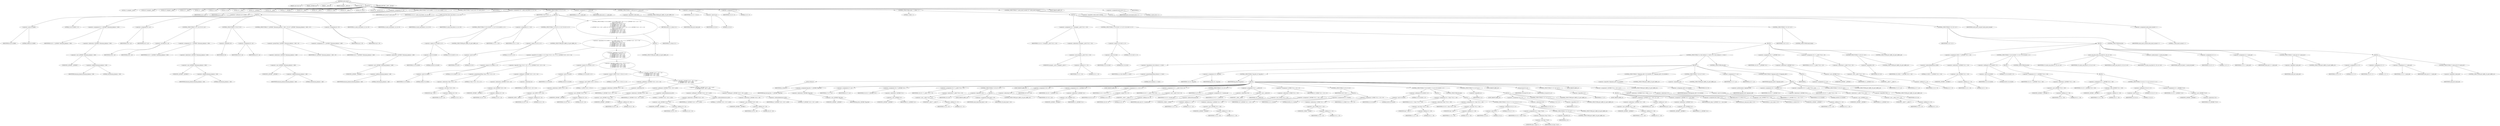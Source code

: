 digraph cache_insert {  
"1000118" [label = "(METHOD,cache_insert)" ]
"1000119" [label = "(PARAM,const char *a1)" ]
"1000120" [label = "(PARAM,_DWORD *a2)" ]
"1000121" [label = "(PARAM,__int64 a3)" ]
"1000122" [label = "(PARAM,unsigned __int64 a4)" ]
"1000123" [label = "(PARAM,int a5)" ]
"1000124" [label = "(BLOCK,,)" ]
"1000125" [label = "(LOCAL,v5: unsigned __int16)" ]
"1000126" [label = "(LOCAL,v8: unsigned __int64)" ]
"1000127" [label = "(LOCAL,v9: unsigned __int64)" ]
"1000128" [label = "(LOCAL,v10: __int64)" ]
"1000129" [label = "(LOCAL,v11: __int64)" ]
"1000130" [label = "(LOCAL,v12: int)" ]
"1000131" [label = "(LOCAL,v13: int)" ]
"1000132" [label = "(LOCAL,v14: __int64)" ]
"1000133" [label = "(LOCAL,v15: _QWORD *)" ]
"1000134" [label = "(LOCAL,v16: __int64)" ]
"1000135" [label = "(LOCAL,v17: _OWORD *)" ]
"1000136" [label = "(LOCAL,v18: __int64)" ]
"1000137" [label = "(LOCAL,v19: __int64 *)" ]
"1000138" [label = "(LOCAL,v21: bool)" ]
"1000139" [label = "(LOCAL,v22: __int64 *)" ]
"1000140" [label = "(LOCAL,v23: char *)" ]
"1000141" [label = "(LOCAL,v25: __int128 [ 4 ])" ]
"1000142" [label = "(<operator>.assignment,v5 = a5)" ]
"1000143" [label = "(IDENTIFIER,v5,v5 = a5)" ]
"1000144" [label = "(IDENTIFIER,a5,v5 = a5)" ]
"1000145" [label = "(CONTROL_STRUCTURE,if ( (a5 & 0x980) != 0 ),if ( (a5 & 0x980) != 0 ))" ]
"1000146" [label = "(<operator>.notEquals,(a5 & 0x980) != 0)" ]
"1000147" [label = "(<operator>.and,a5 & 0x980)" ]
"1000148" [label = "(IDENTIFIER,a5,a5 & 0x980)" ]
"1000149" [label = "(LITERAL,0x980,a5 & 0x980)" ]
"1000150" [label = "(LITERAL,0,(a5 & 0x980) != 0)" ]
"1000151" [label = "(BLOCK,,)" ]
"1000152" [label = "(<operator>.assignment,v8 = *(_QWORD *)(dnsmasq_daemon + 456))" ]
"1000153" [label = "(IDENTIFIER,v8,v8 = *(_QWORD *)(dnsmasq_daemon + 456))" ]
"1000154" [label = "(<operator>.indirection,*(_QWORD *)(dnsmasq_daemon + 456))" ]
"1000155" [label = "(<operator>.cast,(_QWORD *)(dnsmasq_daemon + 456))" ]
"1000156" [label = "(UNKNOWN,_QWORD *,_QWORD *)" ]
"1000157" [label = "(<operator>.addition,dnsmasq_daemon + 456)" ]
"1000158" [label = "(IDENTIFIER,dnsmasq_daemon,dnsmasq_daemon + 456)" ]
"1000159" [label = "(LITERAL,456,dnsmasq_daemon + 456)" ]
"1000160" [label = "(<operator>.assignment,v9 = a4)" ]
"1000161" [label = "(IDENTIFIER,v9,v9 = a4)" ]
"1000162" [label = "(IDENTIFIER,a4,v9 = a4)" ]
"1000163" [label = "(CONTROL_STRUCTURE,if ( v8 < a4 ),if ( v8 < a4 ))" ]
"1000164" [label = "(<operator>.lessThan,v8 < a4)" ]
"1000165" [label = "(IDENTIFIER,v8,v8 < a4)" ]
"1000166" [label = "(IDENTIFIER,a4,v8 < a4)" ]
"1000167" [label = "(<operator>.assignment,v9 = *(_QWORD *)(dnsmasq_daemon + 456))" ]
"1000168" [label = "(IDENTIFIER,v9,v9 = *(_QWORD *)(dnsmasq_daemon + 456))" ]
"1000169" [label = "(<operator>.indirection,*(_QWORD *)(dnsmasq_daemon + 456))" ]
"1000170" [label = "(<operator>.cast,(_QWORD *)(dnsmasq_daemon + 456))" ]
"1000171" [label = "(UNKNOWN,_QWORD *,_QWORD *)" ]
"1000172" [label = "(<operator>.addition,dnsmasq_daemon + 456)" ]
"1000173" [label = "(IDENTIFIER,dnsmasq_daemon,dnsmasq_daemon + 456)" ]
"1000174" [label = "(LITERAL,456,dnsmasq_daemon + 456)" ]
"1000175" [label = "(CONTROL_STRUCTURE,if ( !v8 ),if ( !v8 ))" ]
"1000176" [label = "(<operator>.logicalNot,!v8)" ]
"1000177" [label = "(IDENTIFIER,v8,!v8)" ]
"1000178" [label = "(<operator>.assignment,v9 = a4)" ]
"1000179" [label = "(IDENTIFIER,v9,v9 = a4)" ]
"1000180" [label = "(IDENTIFIER,a4,v9 = a4)" ]
"1000181" [label = "(CONTROL_STRUCTURE,if ( *(_QWORD *)(dnsmasq_daemon + 448) > v9 ),if ( *(_QWORD *)(dnsmasq_daemon + 448) > v9 ))" ]
"1000182" [label = "(<operator>.greaterThan,*(_QWORD *)(dnsmasq_daemon + 448) > v9)" ]
"1000183" [label = "(<operator>.indirection,*(_QWORD *)(dnsmasq_daemon + 448))" ]
"1000184" [label = "(<operator>.cast,(_QWORD *)(dnsmasq_daemon + 448))" ]
"1000185" [label = "(UNKNOWN,_QWORD *,_QWORD *)" ]
"1000186" [label = "(<operator>.addition,dnsmasq_daemon + 448)" ]
"1000187" [label = "(IDENTIFIER,dnsmasq_daemon,dnsmasq_daemon + 448)" ]
"1000188" [label = "(LITERAL,448,dnsmasq_daemon + 448)" ]
"1000189" [label = "(IDENTIFIER,v9,*(_QWORD *)(dnsmasq_daemon + 448) > v9)" ]
"1000190" [label = "(<operator>.assignment,v9 = *(_QWORD *)(dnsmasq_daemon + 448))" ]
"1000191" [label = "(IDENTIFIER,v9,v9 = *(_QWORD *)(dnsmasq_daemon + 448))" ]
"1000192" [label = "(<operator>.indirection,*(_QWORD *)(dnsmasq_daemon + 448))" ]
"1000193" [label = "(<operator>.cast,(_QWORD *)(dnsmasq_daemon + 448))" ]
"1000194" [label = "(UNKNOWN,_QWORD *,_QWORD *)" ]
"1000195" [label = "(<operator>.addition,dnsmasq_daemon + 448)" ]
"1000196" [label = "(IDENTIFIER,dnsmasq_daemon,dnsmasq_daemon + 448)" ]
"1000197" [label = "(LITERAL,448,dnsmasq_daemon + 448)" ]
"1000198" [label = "(<operator>.assignment,a4 = v9)" ]
"1000199" [label = "(IDENTIFIER,a4,a4 = v9)" ]
"1000200" [label = "(IDENTIFIER,v9,a4 = v9)" ]
"1000201" [label = "(CONTROL_STRUCTURE,if ( insert_error ),if ( insert_error ))" ]
"1000202" [label = "(IDENTIFIER,insert_error,if ( insert_error ))" ]
"1000203" [label = "(IDENTIFIER,L,)" ]
"1000204" [label = "(<operator>.assignment,v10 = cache_scan_free(a1, a2, a3, v5))" ]
"1000205" [label = "(IDENTIFIER,v10,v10 = cache_scan_free(a1, a2, a3, v5))" ]
"1000206" [label = "(cache_scan_free,cache_scan_free(a1, a2, a3, v5))" ]
"1000207" [label = "(IDENTIFIER,a1,cache_scan_free(a1, a2, a3, v5))" ]
"1000208" [label = "(IDENTIFIER,a2,cache_scan_free(a1, a2, a3, v5))" ]
"1000209" [label = "(IDENTIFIER,a3,cache_scan_free(a1, a2, a3, v5))" ]
"1000210" [label = "(IDENTIFIER,v5,cache_scan_free(a1, a2, a3, v5))" ]
"1000211" [label = "(CONTROL_STRUCTURE,if ( v10 ),if ( v10 ))" ]
"1000212" [label = "(IDENTIFIER,v10,if ( v10 ))" ]
"1000213" [label = "(BLOCK,,)" ]
"1000214" [label = "(CONTROL_STRUCTURE,if ( (v5 & 0x180) == 0 ),if ( (v5 & 0x180) == 0 ))" ]
"1000215" [label = "(<operator>.equals,(v5 & 0x180) == 0)" ]
"1000216" [label = "(<operator>.and,v5 & 0x180)" ]
"1000217" [label = "(IDENTIFIER,v5,v5 & 0x180)" ]
"1000218" [label = "(LITERAL,0x180,v5 & 0x180)" ]
"1000219" [label = "(LITERAL,0,(v5 & 0x180) == 0)" ]
"1000220" [label = "(CONTROL_STRUCTURE,goto LABEL_43;,goto LABEL_43;)" ]
"1000221" [label = "(<operator>.assignment,v11 = v10)" ]
"1000222" [label = "(IDENTIFIER,v11,v11 = v10)" ]
"1000223" [label = "(IDENTIFIER,v10,v11 = v10)" ]
"1000224" [label = "(CONTROL_STRUCTURE,if ( (v5 & 8) == 0 ),if ( (v5 & 8) == 0 ))" ]
"1000225" [label = "(<operator>.equals,(v5 & 8) == 0)" ]
"1000226" [label = "(<operator>.and,v5 & 8)" ]
"1000227" [label = "(IDENTIFIER,v5,v5 & 8)" ]
"1000228" [label = "(LITERAL,8,v5 & 8)" ]
"1000229" [label = "(LITERAL,0,(v5 & 8) == 0)" ]
"1000230" [label = "(CONTROL_STRUCTURE,goto LABEL_43;,goto LABEL_43;)" ]
"1000231" [label = "(CONTROL_STRUCTURE,if ( ((v5 & 0x80u) == 0 || *(char *)(v10 + 52) >= 0 || *(_DWORD *)(v10 + 24) != *a2)\n      && ((v5 & 0x100) == 0\n       || (*(_BYTE *)(v10 + 53) & 1) == 0\n       || *(_DWORD *)(v10 + 24) != *a2\n       || *(_DWORD *)(v10 + 28) != a2[1]\n       || *(_DWORD *)(v10 + 32) != a2[2]\n       || *(_DWORD *)(v10 + 36) != a2[3]) ),if ( ((v5 & 0x80u) == 0 || *(char *)(v10 + 52) >= 0 || *(_DWORD *)(v10 + 24) != *a2)\n      && ((v5 & 0x100) == 0\n       || (*(_BYTE *)(v10 + 53) & 1) == 0\n       || *(_DWORD *)(v10 + 24) != *a2\n       || *(_DWORD *)(v10 + 28) != a2[1]\n       || *(_DWORD *)(v10 + 32) != a2[2]\n       || *(_DWORD *)(v10 + 36) != a2[3]) ))" ]
"1000232" [label = "(<operator>.logicalAnd,((v5 & 0x80u) == 0 || *(char *)(v10 + 52) >= 0 || *(_DWORD *)(v10 + 24) != *a2)\n      && ((v5 & 0x100) == 0\n       || (*(_BYTE *)(v10 + 53) & 1) == 0\n       || *(_DWORD *)(v10 + 24) != *a2\n       || *(_DWORD *)(v10 + 28) != a2[1]\n       || *(_DWORD *)(v10 + 32) != a2[2]\n       || *(_DWORD *)(v10 + 36) != a2[3]))" ]
"1000233" [label = "(<operator>.logicalOr,(v5 & 0x80u) == 0 || *(char *)(v10 + 52) >= 0 || *(_DWORD *)(v10 + 24) != *a2)" ]
"1000234" [label = "(<operator>.equals,(v5 & 0x80u) == 0)" ]
"1000235" [label = "(<operator>.and,v5 & 0x80u)" ]
"1000236" [label = "(IDENTIFIER,v5,v5 & 0x80u)" ]
"1000237" [label = "(LITERAL,0x80u,v5 & 0x80u)" ]
"1000238" [label = "(LITERAL,0,(v5 & 0x80u) == 0)" ]
"1000239" [label = "(<operator>.logicalOr,*(char *)(v10 + 52) >= 0 || *(_DWORD *)(v10 + 24) != *a2)" ]
"1000240" [label = "(<operator>.greaterEqualsThan,*(char *)(v10 + 52) >= 0)" ]
"1000241" [label = "(<operator>.indirection,*(char *)(v10 + 52))" ]
"1000242" [label = "(<operator>.cast,(char *)(v10 + 52))" ]
"1000243" [label = "(UNKNOWN,char *,char *)" ]
"1000244" [label = "(<operator>.addition,v10 + 52)" ]
"1000245" [label = "(IDENTIFIER,v10,v10 + 52)" ]
"1000246" [label = "(LITERAL,52,v10 + 52)" ]
"1000247" [label = "(LITERAL,0,*(char *)(v10 + 52) >= 0)" ]
"1000248" [label = "(<operator>.notEquals,*(_DWORD *)(v10 + 24) != *a2)" ]
"1000249" [label = "(<operator>.indirection,*(_DWORD *)(v10 + 24))" ]
"1000250" [label = "(<operator>.cast,(_DWORD *)(v10 + 24))" ]
"1000251" [label = "(UNKNOWN,_DWORD *,_DWORD *)" ]
"1000252" [label = "(<operator>.addition,v10 + 24)" ]
"1000253" [label = "(IDENTIFIER,v10,v10 + 24)" ]
"1000254" [label = "(LITERAL,24,v10 + 24)" ]
"1000255" [label = "(<operator>.indirection,*a2)" ]
"1000256" [label = "(IDENTIFIER,a2,*(_DWORD *)(v10 + 24) != *a2)" ]
"1000257" [label = "(<operator>.logicalOr,(v5 & 0x100) == 0\n       || (*(_BYTE *)(v10 + 53) & 1) == 0\n       || *(_DWORD *)(v10 + 24) != *a2\n       || *(_DWORD *)(v10 + 28) != a2[1]\n       || *(_DWORD *)(v10 + 32) != a2[2]\n       || *(_DWORD *)(v10 + 36) != a2[3])" ]
"1000258" [label = "(<operator>.equals,(v5 & 0x100) == 0)" ]
"1000259" [label = "(<operator>.and,v5 & 0x100)" ]
"1000260" [label = "(IDENTIFIER,v5,v5 & 0x100)" ]
"1000261" [label = "(LITERAL,0x100,v5 & 0x100)" ]
"1000262" [label = "(LITERAL,0,(v5 & 0x100) == 0)" ]
"1000263" [label = "(<operator>.logicalOr,(*(_BYTE *)(v10 + 53) & 1) == 0\n       || *(_DWORD *)(v10 + 24) != *a2\n       || *(_DWORD *)(v10 + 28) != a2[1]\n       || *(_DWORD *)(v10 + 32) != a2[2]\n       || *(_DWORD *)(v10 + 36) != a2[3])" ]
"1000264" [label = "(<operator>.equals,(*(_BYTE *)(v10 + 53) & 1) == 0)" ]
"1000265" [label = "(<operator>.and,*(_BYTE *)(v10 + 53) & 1)" ]
"1000266" [label = "(<operator>.indirection,*(_BYTE *)(v10 + 53))" ]
"1000267" [label = "(<operator>.cast,(_BYTE *)(v10 + 53))" ]
"1000268" [label = "(UNKNOWN,_BYTE *,_BYTE *)" ]
"1000269" [label = "(<operator>.addition,v10 + 53)" ]
"1000270" [label = "(IDENTIFIER,v10,v10 + 53)" ]
"1000271" [label = "(LITERAL,53,v10 + 53)" ]
"1000272" [label = "(LITERAL,1,*(_BYTE *)(v10 + 53) & 1)" ]
"1000273" [label = "(LITERAL,0,(*(_BYTE *)(v10 + 53) & 1) == 0)" ]
"1000274" [label = "(<operator>.logicalOr,*(_DWORD *)(v10 + 24) != *a2\n       || *(_DWORD *)(v10 + 28) != a2[1]\n       || *(_DWORD *)(v10 + 32) != a2[2]\n       || *(_DWORD *)(v10 + 36) != a2[3])" ]
"1000275" [label = "(<operator>.notEquals,*(_DWORD *)(v10 + 24) != *a2)" ]
"1000276" [label = "(<operator>.indirection,*(_DWORD *)(v10 + 24))" ]
"1000277" [label = "(<operator>.cast,(_DWORD *)(v10 + 24))" ]
"1000278" [label = "(UNKNOWN,_DWORD *,_DWORD *)" ]
"1000279" [label = "(<operator>.addition,v10 + 24)" ]
"1000280" [label = "(IDENTIFIER,v10,v10 + 24)" ]
"1000281" [label = "(LITERAL,24,v10 + 24)" ]
"1000282" [label = "(<operator>.indirection,*a2)" ]
"1000283" [label = "(IDENTIFIER,a2,*(_DWORD *)(v10 + 24) != *a2)" ]
"1000284" [label = "(<operator>.logicalOr,*(_DWORD *)(v10 + 28) != a2[1]\n       || *(_DWORD *)(v10 + 32) != a2[2]\n       || *(_DWORD *)(v10 + 36) != a2[3])" ]
"1000285" [label = "(<operator>.notEquals,*(_DWORD *)(v10 + 28) != a2[1])" ]
"1000286" [label = "(<operator>.indirection,*(_DWORD *)(v10 + 28))" ]
"1000287" [label = "(<operator>.cast,(_DWORD *)(v10 + 28))" ]
"1000288" [label = "(UNKNOWN,_DWORD *,_DWORD *)" ]
"1000289" [label = "(<operator>.addition,v10 + 28)" ]
"1000290" [label = "(IDENTIFIER,v10,v10 + 28)" ]
"1000291" [label = "(LITERAL,28,v10 + 28)" ]
"1000292" [label = "(<operator>.indirectIndexAccess,a2[1])" ]
"1000293" [label = "(IDENTIFIER,a2,*(_DWORD *)(v10 + 28) != a2[1])" ]
"1000294" [label = "(LITERAL,1,*(_DWORD *)(v10 + 28) != a2[1])" ]
"1000295" [label = "(<operator>.logicalOr,*(_DWORD *)(v10 + 32) != a2[2]\n       || *(_DWORD *)(v10 + 36) != a2[3])" ]
"1000296" [label = "(<operator>.notEquals,*(_DWORD *)(v10 + 32) != a2[2])" ]
"1000297" [label = "(<operator>.indirection,*(_DWORD *)(v10 + 32))" ]
"1000298" [label = "(<operator>.cast,(_DWORD *)(v10 + 32))" ]
"1000299" [label = "(UNKNOWN,_DWORD *,_DWORD *)" ]
"1000300" [label = "(<operator>.addition,v10 + 32)" ]
"1000301" [label = "(IDENTIFIER,v10,v10 + 32)" ]
"1000302" [label = "(LITERAL,32,v10 + 32)" ]
"1000303" [label = "(<operator>.indirectIndexAccess,a2[2])" ]
"1000304" [label = "(IDENTIFIER,a2,*(_DWORD *)(v10 + 32) != a2[2])" ]
"1000305" [label = "(LITERAL,2,*(_DWORD *)(v10 + 32) != a2[2])" ]
"1000306" [label = "(<operator>.notEquals,*(_DWORD *)(v10 + 36) != a2[3])" ]
"1000307" [label = "(<operator>.indirection,*(_DWORD *)(v10 + 36))" ]
"1000308" [label = "(<operator>.cast,(_DWORD *)(v10 + 36))" ]
"1000309" [label = "(UNKNOWN,_DWORD *,_DWORD *)" ]
"1000310" [label = "(<operator>.addition,v10 + 36)" ]
"1000311" [label = "(IDENTIFIER,v10,v10 + 36)" ]
"1000312" [label = "(LITERAL,36,v10 + 36)" ]
"1000313" [label = "(<operator>.indirectIndexAccess,a2[3])" ]
"1000314" [label = "(IDENTIFIER,a2,*(_DWORD *)(v10 + 36) != a2[3])" ]
"1000315" [label = "(LITERAL,3,*(_DWORD *)(v10 + 36) != a2[3])" ]
"1000316" [label = "(BLOCK,,)" ]
"1000317" [label = "(CONTROL_STRUCTURE,goto LABEL_43;,goto LABEL_43;)" ]
"1000318" [label = "(RETURN,return v11;,return v11;)" ]
"1000319" [label = "(IDENTIFIER,v11,return v11;)" ]
"1000320" [label = "(<operator>.assignment,v11 = cache_tail)" ]
"1000321" [label = "(IDENTIFIER,v11,v11 = cache_tail)" ]
"1000322" [label = "(IDENTIFIER,cache_tail,v11 = cache_tail)" ]
"1000323" [label = "(CONTROL_STRUCTURE,if ( !cache_tail ),if ( !cache_tail ))" ]
"1000324" [label = "(<operator>.logicalNot,!cache_tail)" ]
"1000325" [label = "(IDENTIFIER,cache_tail,!cache_tail)" ]
"1000326" [label = "(CONTROL_STRUCTURE,goto LABEL_43;,goto LABEL_43;)" ]
"1000327" [label = "(<operator>.assignment,v12 = v5 & 4)" ]
"1000328" [label = "(IDENTIFIER,v12,v12 = v5 & 4)" ]
"1000329" [label = "(<operator>.and,v5 & 4)" ]
"1000330" [label = "(IDENTIFIER,v5,v5 & 4)" ]
"1000331" [label = "(LITERAL,4,v5 & 4)" ]
"1000332" [label = "(<operator>.assignment,v13 = 0)" ]
"1000333" [label = "(IDENTIFIER,v13,v13 = 0)" ]
"1000334" [label = "(LITERAL,0,v13 = 0)" ]
"1000335" [label = "(CONTROL_STRUCTURE,while ( 1 ),while ( 1 ))" ]
"1000336" [label = "(LITERAL,1,while ( 1 ))" ]
"1000337" [label = "(BLOCK,,)" ]
"1000338" [label = "(<operator>.assignment,v14 = *(unsigned __int16 *)(v11 + 52))" ]
"1000339" [label = "(IDENTIFIER,v14,v14 = *(unsigned __int16 *)(v11 + 52))" ]
"1000340" [label = "(<operator>.indirection,*(unsigned __int16 *)(v11 + 52))" ]
"1000341" [label = "(<operator>.cast,(unsigned __int16 *)(v11 + 52))" ]
"1000342" [label = "(UNKNOWN,unsigned __int16 *,unsigned __int16 *)" ]
"1000343" [label = "(<operator>.addition,v11 + 52)" ]
"1000344" [label = "(IDENTIFIER,v11,v11 + 52)" ]
"1000345" [label = "(LITERAL,52,v11 + 52)" ]
"1000346" [label = "(CONTROL_STRUCTURE,if ( (v14 & 0xC) == 0 ),if ( (v14 & 0xC) == 0 ))" ]
"1000347" [label = "(<operator>.equals,(v14 & 0xC) == 0)" ]
"1000348" [label = "(<operator>.and,v14 & 0xC)" ]
"1000349" [label = "(IDENTIFIER,v14,v14 & 0xC)" ]
"1000350" [label = "(LITERAL,0xC,v14 & 0xC)" ]
"1000351" [label = "(LITERAL,0,(v14 & 0xC) == 0)" ]
"1000352" [label = "(BLOCK,,)" ]
"1000353" [label = "(CONTROL_STRUCTURE,if ( a1 && strlen(a1) >= 0x32 ),if ( a1 && strlen(a1) >= 0x32 ))" ]
"1000354" [label = "(<operator>.logicalAnd,a1 && strlen(a1) >= 0x32)" ]
"1000355" [label = "(IDENTIFIER,a1,a1 && strlen(a1) >= 0x32)" ]
"1000356" [label = "(<operator>.greaterEqualsThan,strlen(a1) >= 0x32)" ]
"1000357" [label = "(strlen,strlen(a1))" ]
"1000358" [label = "(IDENTIFIER,a1,strlen(a1))" ]
"1000359" [label = "(LITERAL,0x32,strlen(a1) >= 0x32)" ]
"1000360" [label = "(BLOCK,,)" ]
"1000361" [label = "(<operator>.assignment,v16 = big_free)" ]
"1000362" [label = "(IDENTIFIER,v16,v16 = big_free)" ]
"1000363" [label = "(IDENTIFIER,big_free,v16 = big_free)" ]
"1000364" [label = "(CONTROL_STRUCTURE,if ( big_free ),if ( big_free ))" ]
"1000365" [label = "(IDENTIFIER,big_free,if ( big_free ))" ]
"1000366" [label = "(BLOCK,,)" ]
"1000367" [label = "(<operator>.assignment,big_free = *(_QWORD *)big_free)" ]
"1000368" [label = "(IDENTIFIER,big_free,big_free = *(_QWORD *)big_free)" ]
"1000369" [label = "(<operator>.indirection,*(_QWORD *)big_free)" ]
"1000370" [label = "(<operator>.cast,(_QWORD *)big_free)" ]
"1000371" [label = "(UNKNOWN,_QWORD *,_QWORD *)" ]
"1000372" [label = "(IDENTIFIER,big_free,(_QWORD *)big_free)" ]
"1000373" [label = "(<operator>.assignment,v17 = a2)" ]
"1000374" [label = "(IDENTIFIER,v17,v17 = a2)" ]
"1000375" [label = "(IDENTIFIER,a2,v17 = a2)" ]
"1000376" [label = "(<operator>.assignment,v18 = *(_QWORD *)v11)" ]
"1000377" [label = "(IDENTIFIER,v18,v18 = *(_QWORD *)v11)" ]
"1000378" [label = "(<operator>.indirection,*(_QWORD *)v11)" ]
"1000379" [label = "(<operator>.cast,(_QWORD *)v11)" ]
"1000380" [label = "(UNKNOWN,_QWORD *,_QWORD *)" ]
"1000381" [label = "(IDENTIFIER,v11,(_QWORD *)v11)" ]
"1000382" [label = "(<operator>.assignment,v19 = *(__int64 **)(v11 + 8))" ]
"1000383" [label = "(IDENTIFIER,v19,v19 = *(__int64 **)(v11 + 8))" ]
"1000384" [label = "(<operator>.indirection,*(__int64 **)(v11 + 8))" ]
"1000385" [label = "(<operator>.cast,(__int64 **)(v11 + 8))" ]
"1000386" [label = "(UNKNOWN,__int64 **,__int64 **)" ]
"1000387" [label = "(<operator>.addition,v11 + 8)" ]
"1000388" [label = "(IDENTIFIER,v11,v11 + 8)" ]
"1000389" [label = "(LITERAL,8,v11 + 8)" ]
"1000390" [label = "(CONTROL_STRUCTURE,if ( !v19 ),if ( !v19 ))" ]
"1000391" [label = "(<operator>.logicalNot,!v19)" ]
"1000392" [label = "(IDENTIFIER,v19,!v19)" ]
"1000393" [label = "(BLOCK,,)" ]
"1000394" [label = "(JUMP_TARGET,LABEL_40)" ]
"1000395" [label = "(<operator>.assignment,cache_head = v18)" ]
"1000396" [label = "(IDENTIFIER,cache_head,cache_head = v18)" ]
"1000397" [label = "(IDENTIFIER,v18,cache_head = v18)" ]
"1000398" [label = "(CONTROL_STRUCTURE,goto LABEL_49;,goto LABEL_49;)" ]
"1000399" [label = "(JUMP_TARGET,LABEL_48)" ]
"1000400" [label = "(<operator>.assignment,*v19 = v18)" ]
"1000401" [label = "(<operator>.indirection,*v19)" ]
"1000402" [label = "(IDENTIFIER,v19,*v19 = v18)" ]
"1000403" [label = "(IDENTIFIER,v18,*v19 = v18)" ]
"1000404" [label = "(<operator>.assignment,v18 = *(_QWORD *)v11)" ]
"1000405" [label = "(IDENTIFIER,v18,v18 = *(_QWORD *)v11)" ]
"1000406" [label = "(<operator>.indirection,*(_QWORD *)v11)" ]
"1000407" [label = "(<operator>.cast,(_QWORD *)v11)" ]
"1000408" [label = "(UNKNOWN,_QWORD *,_QWORD *)" ]
"1000409" [label = "(IDENTIFIER,v11,(_QWORD *)v11)" ]
"1000410" [label = "(JUMP_TARGET,LABEL_49)" ]
"1000411" [label = "(<operator>.assignment,v21 = v18 == 0)" ]
"1000412" [label = "(IDENTIFIER,v21,v21 = v18 == 0)" ]
"1000413" [label = "(<operator>.equals,v18 == 0)" ]
"1000414" [label = "(IDENTIFIER,v18,v18 == 0)" ]
"1000415" [label = "(LITERAL,0,v18 == 0)" ]
"1000416" [label = "(<operator>.assignment,v22 = (__int64 *)(v18 + 8))" ]
"1000417" [label = "(IDENTIFIER,v22,v22 = (__int64 *)(v18 + 8))" ]
"1000418" [label = "(<operator>.cast,(__int64 *)(v18 + 8))" ]
"1000419" [label = "(UNKNOWN,__int64 *,__int64 *)" ]
"1000420" [label = "(<operator>.addition,v18 + 8)" ]
"1000421" [label = "(IDENTIFIER,v18,v18 + 8)" ]
"1000422" [label = "(LITERAL,8,v18 + 8)" ]
"1000423" [label = "(CONTROL_STRUCTURE,if ( v21 ),if ( v21 ))" ]
"1000424" [label = "(IDENTIFIER,v21,if ( v21 ))" ]
"1000425" [label = "(<operator>.assignment,v22 = &cache_tail)" ]
"1000426" [label = "(IDENTIFIER,v22,v22 = &cache_tail)" ]
"1000427" [label = "(<operator>.addressOf,&cache_tail)" ]
"1000428" [label = "(IDENTIFIER,cache_tail,v22 = &cache_tail)" ]
"1000429" [label = "(<operator>.assignment,*v22 = (__int64)v19)" ]
"1000430" [label = "(<operator>.indirection,*v22)" ]
"1000431" [label = "(IDENTIFIER,v22,*v22 = (__int64)v19)" ]
"1000432" [label = "(<operator>.cast,(__int64)v19)" ]
"1000433" [label = "(UNKNOWN,__int64,__int64)" ]
"1000434" [label = "(IDENTIFIER,v19,(__int64)v19)" ]
"1000435" [label = "(<operator>.assignment,*(_WORD *)(v11 + 52) = v5)" ]
"1000436" [label = "(<operator>.indirection,*(_WORD *)(v11 + 52))" ]
"1000437" [label = "(<operator>.cast,(_WORD *)(v11 + 52))" ]
"1000438" [label = "(UNKNOWN,_WORD *,_WORD *)" ]
"1000439" [label = "(<operator>.addition,v11 + 52)" ]
"1000440" [label = "(IDENTIFIER,v11,v11 + 52)" ]
"1000441" [label = "(LITERAL,52,v11 + 52)" ]
"1000442" [label = "(IDENTIFIER,v5,*(_WORD *)(v11 + 52) = v5)" ]
"1000443" [label = "(CONTROL_STRUCTURE,if ( v16 ),if ( v16 ))" ]
"1000444" [label = "(IDENTIFIER,v16,if ( v16 ))" ]
"1000445" [label = "(BLOCK,,)" ]
"1000446" [label = "(<operator>.assignment,*(_QWORD *)(v11 + 56) = v16)" ]
"1000447" [label = "(<operator>.indirection,*(_QWORD *)(v11 + 56))" ]
"1000448" [label = "(<operator>.cast,(_QWORD *)(v11 + 56))" ]
"1000449" [label = "(UNKNOWN,_QWORD *,_QWORD *)" ]
"1000450" [label = "(<operator>.addition,v11 + 56)" ]
"1000451" [label = "(IDENTIFIER,v11,v11 + 56)" ]
"1000452" [label = "(LITERAL,56,v11 + 56)" ]
"1000453" [label = "(IDENTIFIER,v16,*(_QWORD *)(v11 + 56) = v16)" ]
"1000454" [label = "(<operators>.assignmentOr,v5 |= 0x200u)" ]
"1000455" [label = "(IDENTIFIER,v5,v5 |= 0x200u)" ]
"1000456" [label = "(LITERAL,0x200u,v5 |= 0x200u)" ]
"1000457" [label = "(<operator>.assignment,*(_WORD *)(v11 + 52) = v5)" ]
"1000458" [label = "(<operator>.indirection,*(_WORD *)(v11 + 52))" ]
"1000459" [label = "(<operator>.cast,(_WORD *)(v11 + 52))" ]
"1000460" [label = "(UNKNOWN,_WORD *,_WORD *)" ]
"1000461" [label = "(<operator>.addition,v11 + 52)" ]
"1000462" [label = "(IDENTIFIER,v11,v11 + 52)" ]
"1000463" [label = "(LITERAL,52,v11 + 52)" ]
"1000464" [label = "(IDENTIFIER,v5,*(_WORD *)(v11 + 52) = v5)" ]
"1000465" [label = "(CONTROL_STRUCTURE,if ( (v5 & 0x200) != 0 ),if ( (v5 & 0x200) != 0 ))" ]
"1000466" [label = "(<operator>.notEquals,(v5 & 0x200) != 0)" ]
"1000467" [label = "(<operator>.and,v5 & 0x200)" ]
"1000468" [label = "(IDENTIFIER,v5,v5 & 0x200)" ]
"1000469" [label = "(LITERAL,0x200,v5 & 0x200)" ]
"1000470" [label = "(LITERAL,0,(v5 & 0x200) != 0)" ]
"1000471" [label = "(BLOCK,,)" ]
"1000472" [label = "(<operator>.assignment,v23 = *(char **)(v11 + 56))" ]
"1000473" [label = "(IDENTIFIER,v23,v23 = *(char **)(v11 + 56))" ]
"1000474" [label = "(<operator>.indirection,*(char **)(v11 + 56))" ]
"1000475" [label = "(<operator>.cast,(char **)(v11 + 56))" ]
"1000476" [label = "(UNKNOWN,char **,char **)" ]
"1000477" [label = "(<operator>.addition,v11 + 56)" ]
"1000478" [label = "(IDENTIFIER,v11,v11 + 56)" ]
"1000479" [label = "(LITERAL,56,v11 + 56)" ]
"1000480" [label = "(CONTROL_STRUCTURE,else,else)" ]
"1000481" [label = "(BLOCK,,)" ]
"1000482" [label = "(<operator>.assignment,v23 = (char *)(v11 + 56))" ]
"1000483" [label = "(IDENTIFIER,v23,v23 = (char *)(v11 + 56))" ]
"1000484" [label = "(<operator>.cast,(char *)(v11 + 56))" ]
"1000485" [label = "(UNKNOWN,char *,char *)" ]
"1000486" [label = "(<operator>.addition,v11 + 56)" ]
"1000487" [label = "(IDENTIFIER,v11,v11 + 56)" ]
"1000488" [label = "(LITERAL,56,v11 + 56)" ]
"1000489" [label = "(CONTROL_STRUCTURE,if ( (v5 & 2) != 0 ),if ( (v5 & 2) != 0 ))" ]
"1000490" [label = "(<operator>.notEquals,(v5 & 2) != 0)" ]
"1000491" [label = "(<operator>.and,v5 & 2)" ]
"1000492" [label = "(IDENTIFIER,v5,v5 & 2)" ]
"1000493" [label = "(LITERAL,2,v5 & 2)" ]
"1000494" [label = "(LITERAL,0,(v5 & 2) != 0)" ]
"1000495" [label = "(BLOCK,,)" ]
"1000496" [label = "(<operator>.assignment,v23 = *(char **)v23)" ]
"1000497" [label = "(IDENTIFIER,v23,v23 = *(char **)v23)" ]
"1000498" [label = "(<operator>.indirection,*(char **)v23)" ]
"1000499" [label = "(<operator>.cast,(char **)v23)" ]
"1000500" [label = "(UNKNOWN,char **,char **)" ]
"1000501" [label = "(IDENTIFIER,v23,(char **)v23)" ]
"1000502" [label = "(CONTROL_STRUCTURE,if ( !a1 ),if ( !a1 ))" ]
"1000503" [label = "(<operator>.logicalNot,!a1)" ]
"1000504" [label = "(IDENTIFIER,a1,!a1)" ]
"1000505" [label = "(CONTROL_STRUCTURE,goto LABEL_56;,goto LABEL_56;)" ]
"1000506" [label = "(CONTROL_STRUCTURE,goto LABEL_60;,goto LABEL_60;)" ]
"1000507" [label = "(CONTROL_STRUCTURE,if ( !a1 ),if ( !a1 ))" ]
"1000508" [label = "(<operator>.logicalNot,!a1)" ]
"1000509" [label = "(IDENTIFIER,a1,!a1)" ]
"1000510" [label = "(BLOCK,,)" ]
"1000511" [label = "(JUMP_TARGET,LABEL_56)" ]
"1000512" [label = "(<operator>.assignment,*v23 = 0)" ]
"1000513" [label = "(<operator>.indirection,*v23)" ]
"1000514" [label = "(IDENTIFIER,v23,*v23 = 0)" ]
"1000515" [label = "(LITERAL,0,*v23 = 0)" ]
"1000516" [label = "(CONTROL_STRUCTURE,if ( !v17 ),if ( !v17 ))" ]
"1000517" [label = "(<operator>.logicalNot,!v17)" ]
"1000518" [label = "(IDENTIFIER,v17,!v17)" ]
"1000519" [label = "(CONTROL_STRUCTURE,goto LABEL_62;,goto LABEL_62;)" ]
"1000520" [label = "(CONTROL_STRUCTURE,goto LABEL_61;,goto LABEL_61;)" ]
"1000521" [label = "(JUMP_TARGET,LABEL_60)" ]
"1000522" [label = "(strcpy,strcpy(v23, a1))" ]
"1000523" [label = "(IDENTIFIER,v23,strcpy(v23, a1))" ]
"1000524" [label = "(IDENTIFIER,a1,strcpy(v23, a1))" ]
"1000525" [label = "(CONTROL_STRUCTURE,if ( !v17 ),if ( !v17 ))" ]
"1000526" [label = "(<operator>.logicalNot,!v17)" ]
"1000527" [label = "(IDENTIFIER,v17,!v17)" ]
"1000528" [label = "(BLOCK,,)" ]
"1000529" [label = "(JUMP_TARGET,LABEL_62)" ]
"1000530" [label = "(<operator>.assignment,*(_QWORD *)(v11 + 40) = a3 + a4)" ]
"1000531" [label = "(<operator>.indirection,*(_QWORD *)(v11 + 40))" ]
"1000532" [label = "(<operator>.cast,(_QWORD *)(v11 + 40))" ]
"1000533" [label = "(UNKNOWN,_QWORD *,_QWORD *)" ]
"1000534" [label = "(<operator>.addition,v11 + 40)" ]
"1000535" [label = "(IDENTIFIER,v11,v11 + 40)" ]
"1000536" [label = "(LITERAL,40,v11 + 40)" ]
"1000537" [label = "(<operator>.addition,a3 + a4)" ]
"1000538" [label = "(IDENTIFIER,a3,a3 + a4)" ]
"1000539" [label = "(IDENTIFIER,a4,a3 + a4)" ]
"1000540" [label = "(<operator>.assignment,*(_QWORD *)v11 = new_chain)" ]
"1000541" [label = "(<operator>.indirection,*(_QWORD *)v11)" ]
"1000542" [label = "(<operator>.cast,(_QWORD *)v11)" ]
"1000543" [label = "(UNKNOWN,_QWORD *,_QWORD *)" ]
"1000544" [label = "(IDENTIFIER,v11,(_QWORD *)v11)" ]
"1000545" [label = "(IDENTIFIER,new_chain,*(_QWORD *)v11 = new_chain)" ]
"1000546" [label = "(<operator>.assignment,new_chain = v11)" ]
"1000547" [label = "(IDENTIFIER,new_chain,new_chain = v11)" ]
"1000548" [label = "(IDENTIFIER,v11,new_chain = v11)" ]
"1000549" [label = "(RETURN,return v11;,return v11;)" ]
"1000550" [label = "(IDENTIFIER,v11,return v11;)" ]
"1000551" [label = "(JUMP_TARGET,LABEL_61)" ]
"1000552" [label = "(<operator>.assignment,*(_OWORD *)(v11 + 24) = *v17)" ]
"1000553" [label = "(<operator>.indirection,*(_OWORD *)(v11 + 24))" ]
"1000554" [label = "(<operator>.cast,(_OWORD *)(v11 + 24))" ]
"1000555" [label = "(UNKNOWN,_OWORD *,_OWORD *)" ]
"1000556" [label = "(<operator>.addition,v11 + 24)" ]
"1000557" [label = "(IDENTIFIER,v11,v11 + 24)" ]
"1000558" [label = "(LITERAL,24,v11 + 24)" ]
"1000559" [label = "(<operator>.indirection,*v17)" ]
"1000560" [label = "(IDENTIFIER,v17,*(_OWORD *)(v11 + 24) = *v17)" ]
"1000561" [label = "(CONTROL_STRUCTURE,goto LABEL_62;,goto LABEL_62;)" ]
"1000562" [label = "(CONTROL_STRUCTURE,if ( !(bignames_left | v5 & 0x5000) ),if ( !(bignames_left | v5 & 0x5000) ))" ]
"1000563" [label = "(<operator>.logicalNot,!(bignames_left | v5 & 0x5000))" ]
"1000564" [label = "(<operator>.or,bignames_left | v5 & 0x5000)" ]
"1000565" [label = "(IDENTIFIER,bignames_left,bignames_left | v5 & 0x5000)" ]
"1000566" [label = "(<operator>.and,v5 & 0x5000)" ]
"1000567" [label = "(IDENTIFIER,v5,v5 & 0x5000)" ]
"1000568" [label = "(LITERAL,0x5000,v5 & 0x5000)" ]
"1000569" [label = "(CONTROL_STRUCTURE,goto LABEL_43;,goto LABEL_43;)" ]
"1000570" [label = "(CONTROL_STRUCTURE,if ( !v16 ),if ( !v16 ))" ]
"1000571" [label = "(<operator>.logicalNot,!v16)" ]
"1000572" [label = "(IDENTIFIER,v16,!v16)" ]
"1000573" [label = "(CONTROL_STRUCTURE,goto LABEL_43;,goto LABEL_43;)" ]
"1000574" [label = "(<operator>.assignment,v17 = a2)" ]
"1000575" [label = "(IDENTIFIER,v17,v17 = a2)" ]
"1000576" [label = "(IDENTIFIER,a2,v17 = a2)" ]
"1000577" [label = "(CONTROL_STRUCTURE,if ( bignames_left ),if ( bignames_left ))" ]
"1000578" [label = "(IDENTIFIER,bignames_left,if ( bignames_left ))" ]
"1000579" [label = "(BLOCK,,)" ]
"1000580" [label = "(<operator>.preDecrement,--bignames_left)" ]
"1000581" [label = "(IDENTIFIER,bignames_left,--bignames_left)" ]
"1000582" [label = "(<operator>.assignment,v18 = *(_QWORD *)v11)" ]
"1000583" [label = "(IDENTIFIER,v18,v18 = *(_QWORD *)v11)" ]
"1000584" [label = "(<operator>.indirection,*(_QWORD *)v11)" ]
"1000585" [label = "(<operator>.cast,(_QWORD *)v11)" ]
"1000586" [label = "(UNKNOWN,_QWORD *,_QWORD *)" ]
"1000587" [label = "(IDENTIFIER,v11,(_QWORD *)v11)" ]
"1000588" [label = "(<operator>.assignment,v19 = *(__int64 **)(v11 + 8))" ]
"1000589" [label = "(IDENTIFIER,v19,v19 = *(__int64 **)(v11 + 8))" ]
"1000590" [label = "(<operator>.indirection,*(__int64 **)(v11 + 8))" ]
"1000591" [label = "(<operator>.cast,(__int64 **)(v11 + 8))" ]
"1000592" [label = "(UNKNOWN,__int64 **,__int64 **)" ]
"1000593" [label = "(<operator>.addition,v11 + 8)" ]
"1000594" [label = "(IDENTIFIER,v11,v11 + 8)" ]
"1000595" [label = "(LITERAL,8,v11 + 8)" ]
"1000596" [label = "(CONTROL_STRUCTURE,if ( !v19 ),if ( !v19 ))" ]
"1000597" [label = "(<operator>.logicalNot,!v19)" ]
"1000598" [label = "(IDENTIFIER,v19,!v19)" ]
"1000599" [label = "(CONTROL_STRUCTURE,goto LABEL_40;,goto LABEL_40;)" ]
"1000600" [label = "(CONTROL_STRUCTURE,goto LABEL_48;,goto LABEL_48;)" ]
"1000601" [label = "(CONTROL_STRUCTURE,else,else)" ]
"1000602" [label = "(BLOCK,,)" ]
"1000603" [label = "(IDENTIFIER,L,)" ]
"1000604" [label = "(<operator>.assignment,v17 = a2)" ]
"1000605" [label = "(IDENTIFIER,v17,v17 = a2)" ]
"1000606" [label = "(IDENTIFIER,a2,v17 = a2)" ]
"1000607" [label = "(<operator>.assignment,v18 = *(_QWORD *)v11)" ]
"1000608" [label = "(IDENTIFIER,v18,v18 = *(_QWORD *)v11)" ]
"1000609" [label = "(<operator>.indirection,*(_QWORD *)v11)" ]
"1000610" [label = "(<operator>.cast,(_QWORD *)v11)" ]
"1000611" [label = "(UNKNOWN,_QWORD *,_QWORD *)" ]
"1000612" [label = "(IDENTIFIER,v11,(_QWORD *)v11)" ]
"1000613" [label = "(<operator>.assignment,v19 = *(__int64 **)(v11 + 8))" ]
"1000614" [label = "(IDENTIFIER,v19,v19 = *(__int64 **)(v11 + 8))" ]
"1000615" [label = "(<operator>.indirection,*(__int64 **)(v11 + 8))" ]
"1000616" [label = "(<operator>.cast,(__int64 **)(v11 + 8))" ]
"1000617" [label = "(UNKNOWN,__int64 **,__int64 **)" ]
"1000618" [label = "(<operator>.addition,v11 + 8)" ]
"1000619" [label = "(IDENTIFIER,v11,v11 + 8)" ]
"1000620" [label = "(LITERAL,8,v11 + 8)" ]
"1000621" [label = "(CONTROL_STRUCTURE,if ( !v19 ),if ( !v19 ))" ]
"1000622" [label = "(<operator>.logicalNot,!v19)" ]
"1000623" [label = "(IDENTIFIER,v19,!v19)" ]
"1000624" [label = "(CONTROL_STRUCTURE,goto LABEL_40;,goto LABEL_40;)" ]
"1000625" [label = "(CONTROL_STRUCTURE,goto LABEL_48;,goto LABEL_48;)" ]
"1000626" [label = "(CONTROL_STRUCTURE,if ( v13 ),if ( v13 ))" ]
"1000627" [label = "(IDENTIFIER,v13,if ( v13 ))" ]
"1000628" [label = "(CONTROL_STRUCTURE,break;,break;)" ]
"1000629" [label = "(CONTROL_STRUCTURE,if ( v12 ),if ( v12 ))" ]
"1000630" [label = "(IDENTIFIER,v12,if ( v12 ))" ]
"1000631" [label = "(BLOCK,,)" ]
"1000632" [label = "(<operator>.assignment,v25[0] = *(_OWORD *)(v11 + 24))" ]
"1000633" [label = "(<operator>.indirectIndexAccess,v25[0])" ]
"1000634" [label = "(IDENTIFIER,v25,v25[0] = *(_OWORD *)(v11 + 24))" ]
"1000635" [label = "(LITERAL,0,v25[0] = *(_OWORD *)(v11 + 24))" ]
"1000636" [label = "(<operator>.indirection,*(_OWORD *)(v11 + 24))" ]
"1000637" [label = "(<operator>.cast,(_OWORD *)(v11 + 24))" ]
"1000638" [label = "(UNKNOWN,_OWORD *,_OWORD *)" ]
"1000639" [label = "(<operator>.addition,v11 + 24)" ]
"1000640" [label = "(IDENTIFIER,v11,v11 + 24)" ]
"1000641" [label = "(LITERAL,24,v11 + 24)" ]
"1000642" [label = "(CONTROL_STRUCTURE,if ( (v14 & 0x200) != 0 ),if ( (v14 & 0x200) != 0 ))" ]
"1000643" [label = "(<operator>.notEquals,(v14 & 0x200) != 0)" ]
"1000644" [label = "(<operator>.and,v14 & 0x200)" ]
"1000645" [label = "(IDENTIFIER,v14,v14 & 0x200)" ]
"1000646" [label = "(LITERAL,0x200,v14 & 0x200)" ]
"1000647" [label = "(LITERAL,0,(v14 & 0x200) != 0)" ]
"1000648" [label = "(BLOCK,,)" ]
"1000649" [label = "(<operator>.assignment,v15 = *(_QWORD **)(v11 + 56))" ]
"1000650" [label = "(IDENTIFIER,v15,v15 = *(_QWORD **)(v11 + 56))" ]
"1000651" [label = "(<operator>.indirection,*(_QWORD **)(v11 + 56))" ]
"1000652" [label = "(<operator>.cast,(_QWORD **)(v11 + 56))" ]
"1000653" [label = "(UNKNOWN,_QWORD **,_QWORD **)" ]
"1000654" [label = "(<operator>.addition,v11 + 56)" ]
"1000655" [label = "(IDENTIFIER,v11,v11 + 56)" ]
"1000656" [label = "(LITERAL,56,v11 + 56)" ]
"1000657" [label = "(CONTROL_STRUCTURE,else,else)" ]
"1000658" [label = "(BLOCK,,)" ]
"1000659" [label = "(<operator>.assignment,v15 = (_QWORD *)(v11 + 56))" ]
"1000660" [label = "(IDENTIFIER,v15,v15 = (_QWORD *)(v11 + 56))" ]
"1000661" [label = "(<operator>.cast,(_QWORD *)(v11 + 56))" ]
"1000662" [label = "(UNKNOWN,_QWORD *,_QWORD *)" ]
"1000663" [label = "(<operator>.addition,v11 + 56)" ]
"1000664" [label = "(IDENTIFIER,v11,v11 + 56)" ]
"1000665" [label = "(LITERAL,56,v11 + 56)" ]
"1000666" [label = "(CONTROL_STRUCTURE,if ( (v14 & 2) != 0 ),if ( (v14 & 2) != 0 ))" ]
"1000667" [label = "(<operator>.notEquals,(v14 & 2) != 0)" ]
"1000668" [label = "(<operator>.and,v14 & 2)" ]
"1000669" [label = "(IDENTIFIER,v14,v14 & 2)" ]
"1000670" [label = "(LITERAL,2,v14 & 2)" ]
"1000671" [label = "(LITERAL,0,(v14 & 2) != 0)" ]
"1000672" [label = "(<operator>.assignment,v15 = (_QWORD *)*v15)" ]
"1000673" [label = "(IDENTIFIER,v15,v15 = (_QWORD *)*v15)" ]
"1000674" [label = "(<operator>.cast,(_QWORD *)*v15)" ]
"1000675" [label = "(UNKNOWN,_QWORD *,_QWORD *)" ]
"1000676" [label = "(<operator>.indirection,*v15)" ]
"1000677" [label = "(IDENTIFIER,v15,(_QWORD *)*v15)" ]
"1000678" [label = "(cache_scan_free,cache_scan_free(v15, v25, a3, v14))" ]
"1000679" [label = "(IDENTIFIER,v15,cache_scan_free(v15, v25, a3, v14))" ]
"1000680" [label = "(IDENTIFIER,v25,cache_scan_free(v15, v25, a3, v14))" ]
"1000681" [label = "(IDENTIFIER,a3,cache_scan_free(v15, v25, a3, v14))" ]
"1000682" [label = "(IDENTIFIER,v14,cache_scan_free(v15, v25, a3, v14))" ]
"1000683" [label = "(<operator>.preIncrement,++cache_live_freed)" ]
"1000684" [label = "(IDENTIFIER,cache_live_freed,++cache_live_freed)" ]
"1000685" [label = "(<operator>.assignment,v13 = 1)" ]
"1000686" [label = "(IDENTIFIER,v13,v13 = 1)" ]
"1000687" [label = "(LITERAL,1,v13 = 1)" ]
"1000688" [label = "(<operator>.assignment,v11 = cache_tail)" ]
"1000689" [label = "(IDENTIFIER,v11,v11 = cache_tail)" ]
"1000690" [label = "(IDENTIFIER,cache_tail,v11 = cache_tail)" ]
"1000691" [label = "(CONTROL_STRUCTURE,if ( !cache_tail ),if ( !cache_tail ))" ]
"1000692" [label = "(<operator>.logicalNot,!cache_tail)" ]
"1000693" [label = "(IDENTIFIER,cache_tail,!cache_tail)" ]
"1000694" [label = "(CONTROL_STRUCTURE,goto LABEL_43;,goto LABEL_43;)" ]
"1000695" [label = "(CONTROL_STRUCTURE,else,else)" ]
"1000696" [label = "(BLOCK,,)" ]
"1000697" [label = "(<operator>.assignment,v13 = 0)" ]
"1000698" [label = "(IDENTIFIER,v13,v13 = 0)" ]
"1000699" [label = "(LITERAL,0,v13 = 0)" ]
"1000700" [label = "(<operator>.assignment,v12 = 1)" ]
"1000701" [label = "(IDENTIFIER,v12,v12 = 1)" ]
"1000702" [label = "(LITERAL,1,v12 = 1)" ]
"1000703" [label = "(<operator>.assignment,v11 = cache_tail)" ]
"1000704" [label = "(IDENTIFIER,v11,v11 = cache_tail)" ]
"1000705" [label = "(IDENTIFIER,cache_tail,v11 = cache_tail)" ]
"1000706" [label = "(CONTROL_STRUCTURE,if ( !cache_tail ),if ( !cache_tail ))" ]
"1000707" [label = "(<operator>.logicalNot,!cache_tail)" ]
"1000708" [label = "(IDENTIFIER,cache_tail,!cache_tail)" ]
"1000709" [label = "(CONTROL_STRUCTURE,goto LABEL_43;,goto LABEL_43;)" ]
"1000710" [label = "(CONTROL_STRUCTURE,if ( !cache_insert_warned ),if ( !cache_insert_warned ))" ]
"1000711" [label = "(<operator>.logicalNot,!cache_insert_warned)" ]
"1000712" [label = "(IDENTIFIER,cache_insert_warned,!cache_insert_warned)" ]
"1000713" [label = "(BLOCK,,)" ]
"1000714" [label = "(<operator>.assignment,cache_insert_warned = 1)" ]
"1000715" [label = "(IDENTIFIER,cache_insert_warned,cache_insert_warned = 1)" ]
"1000716" [label = "(LITERAL,1,cache_insert_warned = 1)" ]
"1000717" [label = "(JUMP_TARGET,LABEL_43)" ]
"1000718" [label = "(<operator>.assignment,insert_error = 1)" ]
"1000719" [label = "(IDENTIFIER,insert_error,insert_error = 1)" ]
"1000720" [label = "(LITERAL,1,insert_error = 1)" ]
"1000721" [label = "(IDENTIFIER,L,)" ]
"1000722" [label = "(METHOD_RETURN,__int64 __fastcall)" ]
  "1000118" -> "1000119" 
  "1000118" -> "1000120" 
  "1000118" -> "1000121" 
  "1000118" -> "1000122" 
  "1000118" -> "1000123" 
  "1000118" -> "1000124" 
  "1000118" -> "1000722" 
  "1000124" -> "1000125" 
  "1000124" -> "1000126" 
  "1000124" -> "1000127" 
  "1000124" -> "1000128" 
  "1000124" -> "1000129" 
  "1000124" -> "1000130" 
  "1000124" -> "1000131" 
  "1000124" -> "1000132" 
  "1000124" -> "1000133" 
  "1000124" -> "1000134" 
  "1000124" -> "1000135" 
  "1000124" -> "1000136" 
  "1000124" -> "1000137" 
  "1000124" -> "1000138" 
  "1000124" -> "1000139" 
  "1000124" -> "1000140" 
  "1000124" -> "1000141" 
  "1000124" -> "1000142" 
  "1000124" -> "1000145" 
  "1000124" -> "1000201" 
  "1000124" -> "1000203" 
  "1000124" -> "1000204" 
  "1000124" -> "1000211" 
  "1000124" -> "1000320" 
  "1000124" -> "1000323" 
  "1000124" -> "1000327" 
  "1000124" -> "1000332" 
  "1000124" -> "1000335" 
  "1000124" -> "1000710" 
  "1000124" -> "1000717" 
  "1000124" -> "1000718" 
  "1000124" -> "1000721" 
  "1000142" -> "1000143" 
  "1000142" -> "1000144" 
  "1000145" -> "1000146" 
  "1000145" -> "1000151" 
  "1000146" -> "1000147" 
  "1000146" -> "1000150" 
  "1000147" -> "1000148" 
  "1000147" -> "1000149" 
  "1000151" -> "1000152" 
  "1000151" -> "1000160" 
  "1000151" -> "1000163" 
  "1000151" -> "1000175" 
  "1000151" -> "1000181" 
  "1000151" -> "1000198" 
  "1000152" -> "1000153" 
  "1000152" -> "1000154" 
  "1000154" -> "1000155" 
  "1000155" -> "1000156" 
  "1000155" -> "1000157" 
  "1000157" -> "1000158" 
  "1000157" -> "1000159" 
  "1000160" -> "1000161" 
  "1000160" -> "1000162" 
  "1000163" -> "1000164" 
  "1000163" -> "1000167" 
  "1000164" -> "1000165" 
  "1000164" -> "1000166" 
  "1000167" -> "1000168" 
  "1000167" -> "1000169" 
  "1000169" -> "1000170" 
  "1000170" -> "1000171" 
  "1000170" -> "1000172" 
  "1000172" -> "1000173" 
  "1000172" -> "1000174" 
  "1000175" -> "1000176" 
  "1000175" -> "1000178" 
  "1000176" -> "1000177" 
  "1000178" -> "1000179" 
  "1000178" -> "1000180" 
  "1000181" -> "1000182" 
  "1000181" -> "1000190" 
  "1000182" -> "1000183" 
  "1000182" -> "1000189" 
  "1000183" -> "1000184" 
  "1000184" -> "1000185" 
  "1000184" -> "1000186" 
  "1000186" -> "1000187" 
  "1000186" -> "1000188" 
  "1000190" -> "1000191" 
  "1000190" -> "1000192" 
  "1000192" -> "1000193" 
  "1000193" -> "1000194" 
  "1000193" -> "1000195" 
  "1000195" -> "1000196" 
  "1000195" -> "1000197" 
  "1000198" -> "1000199" 
  "1000198" -> "1000200" 
  "1000201" -> "1000202" 
  "1000204" -> "1000205" 
  "1000204" -> "1000206" 
  "1000206" -> "1000207" 
  "1000206" -> "1000208" 
  "1000206" -> "1000209" 
  "1000206" -> "1000210" 
  "1000211" -> "1000212" 
  "1000211" -> "1000213" 
  "1000213" -> "1000214" 
  "1000213" -> "1000221" 
  "1000213" -> "1000224" 
  "1000213" -> "1000231" 
  "1000213" -> "1000318" 
  "1000214" -> "1000215" 
  "1000214" -> "1000220" 
  "1000215" -> "1000216" 
  "1000215" -> "1000219" 
  "1000216" -> "1000217" 
  "1000216" -> "1000218" 
  "1000221" -> "1000222" 
  "1000221" -> "1000223" 
  "1000224" -> "1000225" 
  "1000224" -> "1000230" 
  "1000225" -> "1000226" 
  "1000225" -> "1000229" 
  "1000226" -> "1000227" 
  "1000226" -> "1000228" 
  "1000231" -> "1000232" 
  "1000231" -> "1000316" 
  "1000232" -> "1000233" 
  "1000232" -> "1000257" 
  "1000233" -> "1000234" 
  "1000233" -> "1000239" 
  "1000234" -> "1000235" 
  "1000234" -> "1000238" 
  "1000235" -> "1000236" 
  "1000235" -> "1000237" 
  "1000239" -> "1000240" 
  "1000239" -> "1000248" 
  "1000240" -> "1000241" 
  "1000240" -> "1000247" 
  "1000241" -> "1000242" 
  "1000242" -> "1000243" 
  "1000242" -> "1000244" 
  "1000244" -> "1000245" 
  "1000244" -> "1000246" 
  "1000248" -> "1000249" 
  "1000248" -> "1000255" 
  "1000249" -> "1000250" 
  "1000250" -> "1000251" 
  "1000250" -> "1000252" 
  "1000252" -> "1000253" 
  "1000252" -> "1000254" 
  "1000255" -> "1000256" 
  "1000257" -> "1000258" 
  "1000257" -> "1000263" 
  "1000258" -> "1000259" 
  "1000258" -> "1000262" 
  "1000259" -> "1000260" 
  "1000259" -> "1000261" 
  "1000263" -> "1000264" 
  "1000263" -> "1000274" 
  "1000264" -> "1000265" 
  "1000264" -> "1000273" 
  "1000265" -> "1000266" 
  "1000265" -> "1000272" 
  "1000266" -> "1000267" 
  "1000267" -> "1000268" 
  "1000267" -> "1000269" 
  "1000269" -> "1000270" 
  "1000269" -> "1000271" 
  "1000274" -> "1000275" 
  "1000274" -> "1000284" 
  "1000275" -> "1000276" 
  "1000275" -> "1000282" 
  "1000276" -> "1000277" 
  "1000277" -> "1000278" 
  "1000277" -> "1000279" 
  "1000279" -> "1000280" 
  "1000279" -> "1000281" 
  "1000282" -> "1000283" 
  "1000284" -> "1000285" 
  "1000284" -> "1000295" 
  "1000285" -> "1000286" 
  "1000285" -> "1000292" 
  "1000286" -> "1000287" 
  "1000287" -> "1000288" 
  "1000287" -> "1000289" 
  "1000289" -> "1000290" 
  "1000289" -> "1000291" 
  "1000292" -> "1000293" 
  "1000292" -> "1000294" 
  "1000295" -> "1000296" 
  "1000295" -> "1000306" 
  "1000296" -> "1000297" 
  "1000296" -> "1000303" 
  "1000297" -> "1000298" 
  "1000298" -> "1000299" 
  "1000298" -> "1000300" 
  "1000300" -> "1000301" 
  "1000300" -> "1000302" 
  "1000303" -> "1000304" 
  "1000303" -> "1000305" 
  "1000306" -> "1000307" 
  "1000306" -> "1000313" 
  "1000307" -> "1000308" 
  "1000308" -> "1000309" 
  "1000308" -> "1000310" 
  "1000310" -> "1000311" 
  "1000310" -> "1000312" 
  "1000313" -> "1000314" 
  "1000313" -> "1000315" 
  "1000316" -> "1000317" 
  "1000318" -> "1000319" 
  "1000320" -> "1000321" 
  "1000320" -> "1000322" 
  "1000323" -> "1000324" 
  "1000323" -> "1000326" 
  "1000324" -> "1000325" 
  "1000327" -> "1000328" 
  "1000327" -> "1000329" 
  "1000329" -> "1000330" 
  "1000329" -> "1000331" 
  "1000332" -> "1000333" 
  "1000332" -> "1000334" 
  "1000335" -> "1000336" 
  "1000335" -> "1000337" 
  "1000337" -> "1000338" 
  "1000337" -> "1000346" 
  "1000337" -> "1000626" 
  "1000337" -> "1000629" 
  "1000338" -> "1000339" 
  "1000338" -> "1000340" 
  "1000340" -> "1000341" 
  "1000341" -> "1000342" 
  "1000341" -> "1000343" 
  "1000343" -> "1000344" 
  "1000343" -> "1000345" 
  "1000346" -> "1000347" 
  "1000346" -> "1000352" 
  "1000347" -> "1000348" 
  "1000347" -> "1000351" 
  "1000348" -> "1000349" 
  "1000348" -> "1000350" 
  "1000352" -> "1000353" 
  "1000352" -> "1000607" 
  "1000352" -> "1000613" 
  "1000352" -> "1000621" 
  "1000352" -> "1000625" 
  "1000353" -> "1000354" 
  "1000353" -> "1000360" 
  "1000353" -> "1000601" 
  "1000354" -> "1000355" 
  "1000354" -> "1000356" 
  "1000356" -> "1000357" 
  "1000356" -> "1000359" 
  "1000357" -> "1000358" 
  "1000360" -> "1000361" 
  "1000360" -> "1000364" 
  "1000360" -> "1000562" 
  "1000360" -> "1000570" 
  "1000360" -> "1000574" 
  "1000360" -> "1000577" 
  "1000361" -> "1000362" 
  "1000361" -> "1000363" 
  "1000364" -> "1000365" 
  "1000364" -> "1000366" 
  "1000366" -> "1000367" 
  "1000366" -> "1000373" 
  "1000366" -> "1000376" 
  "1000366" -> "1000382" 
  "1000366" -> "1000390" 
  "1000366" -> "1000399" 
  "1000366" -> "1000400" 
  "1000366" -> "1000404" 
  "1000366" -> "1000410" 
  "1000366" -> "1000411" 
  "1000366" -> "1000416" 
  "1000366" -> "1000423" 
  "1000366" -> "1000429" 
  "1000366" -> "1000435" 
  "1000366" -> "1000443" 
  "1000366" -> "1000465" 
  "1000366" -> "1000507" 
  "1000366" -> "1000521" 
  "1000366" -> "1000522" 
  "1000366" -> "1000525" 
  "1000366" -> "1000551" 
  "1000366" -> "1000552" 
  "1000366" -> "1000561" 
  "1000367" -> "1000368" 
  "1000367" -> "1000369" 
  "1000369" -> "1000370" 
  "1000370" -> "1000371" 
  "1000370" -> "1000372" 
  "1000373" -> "1000374" 
  "1000373" -> "1000375" 
  "1000376" -> "1000377" 
  "1000376" -> "1000378" 
  "1000378" -> "1000379" 
  "1000379" -> "1000380" 
  "1000379" -> "1000381" 
  "1000382" -> "1000383" 
  "1000382" -> "1000384" 
  "1000384" -> "1000385" 
  "1000385" -> "1000386" 
  "1000385" -> "1000387" 
  "1000387" -> "1000388" 
  "1000387" -> "1000389" 
  "1000390" -> "1000391" 
  "1000390" -> "1000393" 
  "1000391" -> "1000392" 
  "1000393" -> "1000394" 
  "1000393" -> "1000395" 
  "1000393" -> "1000398" 
  "1000395" -> "1000396" 
  "1000395" -> "1000397" 
  "1000400" -> "1000401" 
  "1000400" -> "1000403" 
  "1000401" -> "1000402" 
  "1000404" -> "1000405" 
  "1000404" -> "1000406" 
  "1000406" -> "1000407" 
  "1000407" -> "1000408" 
  "1000407" -> "1000409" 
  "1000411" -> "1000412" 
  "1000411" -> "1000413" 
  "1000413" -> "1000414" 
  "1000413" -> "1000415" 
  "1000416" -> "1000417" 
  "1000416" -> "1000418" 
  "1000418" -> "1000419" 
  "1000418" -> "1000420" 
  "1000420" -> "1000421" 
  "1000420" -> "1000422" 
  "1000423" -> "1000424" 
  "1000423" -> "1000425" 
  "1000425" -> "1000426" 
  "1000425" -> "1000427" 
  "1000427" -> "1000428" 
  "1000429" -> "1000430" 
  "1000429" -> "1000432" 
  "1000430" -> "1000431" 
  "1000432" -> "1000433" 
  "1000432" -> "1000434" 
  "1000435" -> "1000436" 
  "1000435" -> "1000442" 
  "1000436" -> "1000437" 
  "1000437" -> "1000438" 
  "1000437" -> "1000439" 
  "1000439" -> "1000440" 
  "1000439" -> "1000441" 
  "1000443" -> "1000444" 
  "1000443" -> "1000445" 
  "1000445" -> "1000446" 
  "1000445" -> "1000454" 
  "1000445" -> "1000457" 
  "1000446" -> "1000447" 
  "1000446" -> "1000453" 
  "1000447" -> "1000448" 
  "1000448" -> "1000449" 
  "1000448" -> "1000450" 
  "1000450" -> "1000451" 
  "1000450" -> "1000452" 
  "1000454" -> "1000455" 
  "1000454" -> "1000456" 
  "1000457" -> "1000458" 
  "1000457" -> "1000464" 
  "1000458" -> "1000459" 
  "1000459" -> "1000460" 
  "1000459" -> "1000461" 
  "1000461" -> "1000462" 
  "1000461" -> "1000463" 
  "1000465" -> "1000466" 
  "1000465" -> "1000471" 
  "1000465" -> "1000480" 
  "1000466" -> "1000467" 
  "1000466" -> "1000470" 
  "1000467" -> "1000468" 
  "1000467" -> "1000469" 
  "1000471" -> "1000472" 
  "1000472" -> "1000473" 
  "1000472" -> "1000474" 
  "1000474" -> "1000475" 
  "1000475" -> "1000476" 
  "1000475" -> "1000477" 
  "1000477" -> "1000478" 
  "1000477" -> "1000479" 
  "1000480" -> "1000481" 
  "1000481" -> "1000482" 
  "1000481" -> "1000489" 
  "1000482" -> "1000483" 
  "1000482" -> "1000484" 
  "1000484" -> "1000485" 
  "1000484" -> "1000486" 
  "1000486" -> "1000487" 
  "1000486" -> "1000488" 
  "1000489" -> "1000490" 
  "1000489" -> "1000495" 
  "1000490" -> "1000491" 
  "1000490" -> "1000494" 
  "1000491" -> "1000492" 
  "1000491" -> "1000493" 
  "1000495" -> "1000496" 
  "1000495" -> "1000502" 
  "1000495" -> "1000506" 
  "1000496" -> "1000497" 
  "1000496" -> "1000498" 
  "1000498" -> "1000499" 
  "1000499" -> "1000500" 
  "1000499" -> "1000501" 
  "1000502" -> "1000503" 
  "1000502" -> "1000505" 
  "1000503" -> "1000504" 
  "1000507" -> "1000508" 
  "1000507" -> "1000510" 
  "1000508" -> "1000509" 
  "1000510" -> "1000511" 
  "1000510" -> "1000512" 
  "1000510" -> "1000516" 
  "1000510" -> "1000520" 
  "1000512" -> "1000513" 
  "1000512" -> "1000515" 
  "1000513" -> "1000514" 
  "1000516" -> "1000517" 
  "1000516" -> "1000519" 
  "1000517" -> "1000518" 
  "1000522" -> "1000523" 
  "1000522" -> "1000524" 
  "1000525" -> "1000526" 
  "1000525" -> "1000528" 
  "1000526" -> "1000527" 
  "1000528" -> "1000529" 
  "1000528" -> "1000530" 
  "1000528" -> "1000540" 
  "1000528" -> "1000546" 
  "1000528" -> "1000549" 
  "1000530" -> "1000531" 
  "1000530" -> "1000537" 
  "1000531" -> "1000532" 
  "1000532" -> "1000533" 
  "1000532" -> "1000534" 
  "1000534" -> "1000535" 
  "1000534" -> "1000536" 
  "1000537" -> "1000538" 
  "1000537" -> "1000539" 
  "1000540" -> "1000541" 
  "1000540" -> "1000545" 
  "1000541" -> "1000542" 
  "1000542" -> "1000543" 
  "1000542" -> "1000544" 
  "1000546" -> "1000547" 
  "1000546" -> "1000548" 
  "1000549" -> "1000550" 
  "1000552" -> "1000553" 
  "1000552" -> "1000559" 
  "1000553" -> "1000554" 
  "1000554" -> "1000555" 
  "1000554" -> "1000556" 
  "1000556" -> "1000557" 
  "1000556" -> "1000558" 
  "1000559" -> "1000560" 
  "1000562" -> "1000563" 
  "1000562" -> "1000569" 
  "1000563" -> "1000564" 
  "1000564" -> "1000565" 
  "1000564" -> "1000566" 
  "1000566" -> "1000567" 
  "1000566" -> "1000568" 
  "1000570" -> "1000571" 
  "1000570" -> "1000573" 
  "1000571" -> "1000572" 
  "1000574" -> "1000575" 
  "1000574" -> "1000576" 
  "1000577" -> "1000578" 
  "1000577" -> "1000579" 
  "1000579" -> "1000580" 
  "1000579" -> "1000582" 
  "1000579" -> "1000588" 
  "1000579" -> "1000596" 
  "1000579" -> "1000600" 
  "1000580" -> "1000581" 
  "1000582" -> "1000583" 
  "1000582" -> "1000584" 
  "1000584" -> "1000585" 
  "1000585" -> "1000586" 
  "1000585" -> "1000587" 
  "1000588" -> "1000589" 
  "1000588" -> "1000590" 
  "1000590" -> "1000591" 
  "1000591" -> "1000592" 
  "1000591" -> "1000593" 
  "1000593" -> "1000594" 
  "1000593" -> "1000595" 
  "1000596" -> "1000597" 
  "1000596" -> "1000599" 
  "1000597" -> "1000598" 
  "1000601" -> "1000602" 
  "1000602" -> "1000603" 
  "1000602" -> "1000604" 
  "1000604" -> "1000605" 
  "1000604" -> "1000606" 
  "1000607" -> "1000608" 
  "1000607" -> "1000609" 
  "1000609" -> "1000610" 
  "1000610" -> "1000611" 
  "1000610" -> "1000612" 
  "1000613" -> "1000614" 
  "1000613" -> "1000615" 
  "1000615" -> "1000616" 
  "1000616" -> "1000617" 
  "1000616" -> "1000618" 
  "1000618" -> "1000619" 
  "1000618" -> "1000620" 
  "1000621" -> "1000622" 
  "1000621" -> "1000624" 
  "1000622" -> "1000623" 
  "1000626" -> "1000627" 
  "1000626" -> "1000628" 
  "1000629" -> "1000630" 
  "1000629" -> "1000631" 
  "1000629" -> "1000695" 
  "1000631" -> "1000632" 
  "1000631" -> "1000642" 
  "1000631" -> "1000678" 
  "1000631" -> "1000683" 
  "1000631" -> "1000685" 
  "1000631" -> "1000688" 
  "1000631" -> "1000691" 
  "1000632" -> "1000633" 
  "1000632" -> "1000636" 
  "1000633" -> "1000634" 
  "1000633" -> "1000635" 
  "1000636" -> "1000637" 
  "1000637" -> "1000638" 
  "1000637" -> "1000639" 
  "1000639" -> "1000640" 
  "1000639" -> "1000641" 
  "1000642" -> "1000643" 
  "1000642" -> "1000648" 
  "1000642" -> "1000657" 
  "1000643" -> "1000644" 
  "1000643" -> "1000647" 
  "1000644" -> "1000645" 
  "1000644" -> "1000646" 
  "1000648" -> "1000649" 
  "1000649" -> "1000650" 
  "1000649" -> "1000651" 
  "1000651" -> "1000652" 
  "1000652" -> "1000653" 
  "1000652" -> "1000654" 
  "1000654" -> "1000655" 
  "1000654" -> "1000656" 
  "1000657" -> "1000658" 
  "1000658" -> "1000659" 
  "1000658" -> "1000666" 
  "1000659" -> "1000660" 
  "1000659" -> "1000661" 
  "1000661" -> "1000662" 
  "1000661" -> "1000663" 
  "1000663" -> "1000664" 
  "1000663" -> "1000665" 
  "1000666" -> "1000667" 
  "1000666" -> "1000672" 
  "1000667" -> "1000668" 
  "1000667" -> "1000671" 
  "1000668" -> "1000669" 
  "1000668" -> "1000670" 
  "1000672" -> "1000673" 
  "1000672" -> "1000674" 
  "1000674" -> "1000675" 
  "1000674" -> "1000676" 
  "1000676" -> "1000677" 
  "1000678" -> "1000679" 
  "1000678" -> "1000680" 
  "1000678" -> "1000681" 
  "1000678" -> "1000682" 
  "1000683" -> "1000684" 
  "1000685" -> "1000686" 
  "1000685" -> "1000687" 
  "1000688" -> "1000689" 
  "1000688" -> "1000690" 
  "1000691" -> "1000692" 
  "1000691" -> "1000694" 
  "1000692" -> "1000693" 
  "1000695" -> "1000696" 
  "1000696" -> "1000697" 
  "1000696" -> "1000700" 
  "1000696" -> "1000703" 
  "1000696" -> "1000706" 
  "1000697" -> "1000698" 
  "1000697" -> "1000699" 
  "1000700" -> "1000701" 
  "1000700" -> "1000702" 
  "1000703" -> "1000704" 
  "1000703" -> "1000705" 
  "1000706" -> "1000707" 
  "1000706" -> "1000709" 
  "1000707" -> "1000708" 
  "1000710" -> "1000711" 
  "1000710" -> "1000713" 
  "1000711" -> "1000712" 
  "1000713" -> "1000714" 
  "1000714" -> "1000715" 
  "1000714" -> "1000716" 
  "1000718" -> "1000719" 
  "1000718" -> "1000720" 
}
